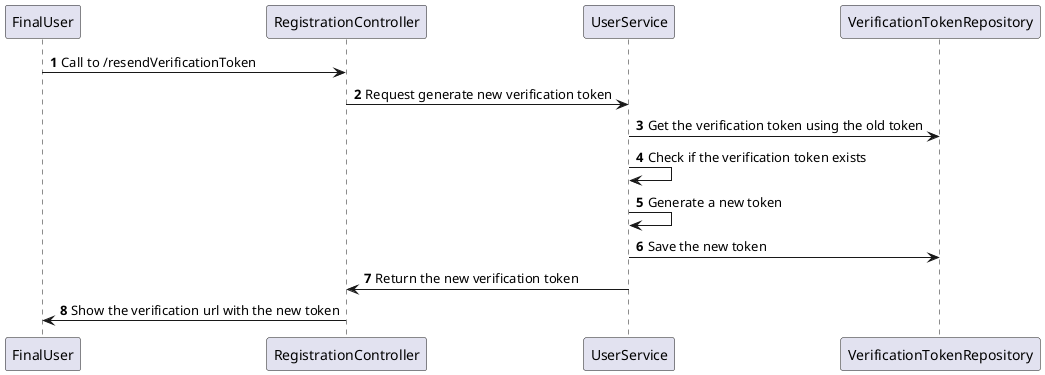 @startuml
'https://plantuml.com/sequence-diagram

autonumber
FinalUser -> RegistrationController: Call to /resendVerificationToken
RegistrationController -> UserService: Request generate new verification token
UserService -> VerificationTokenRepository: Get the verification token using the old token
UserService -> UserService: Check if the verification token exists
UserService -> UserService: Generate a new token
UserService -> VerificationTokenRepository: Save the new token
UserService -> RegistrationController: Return the new verification token
RegistrationController -> FinalUser: Show the verification url with the new token
@enduml
